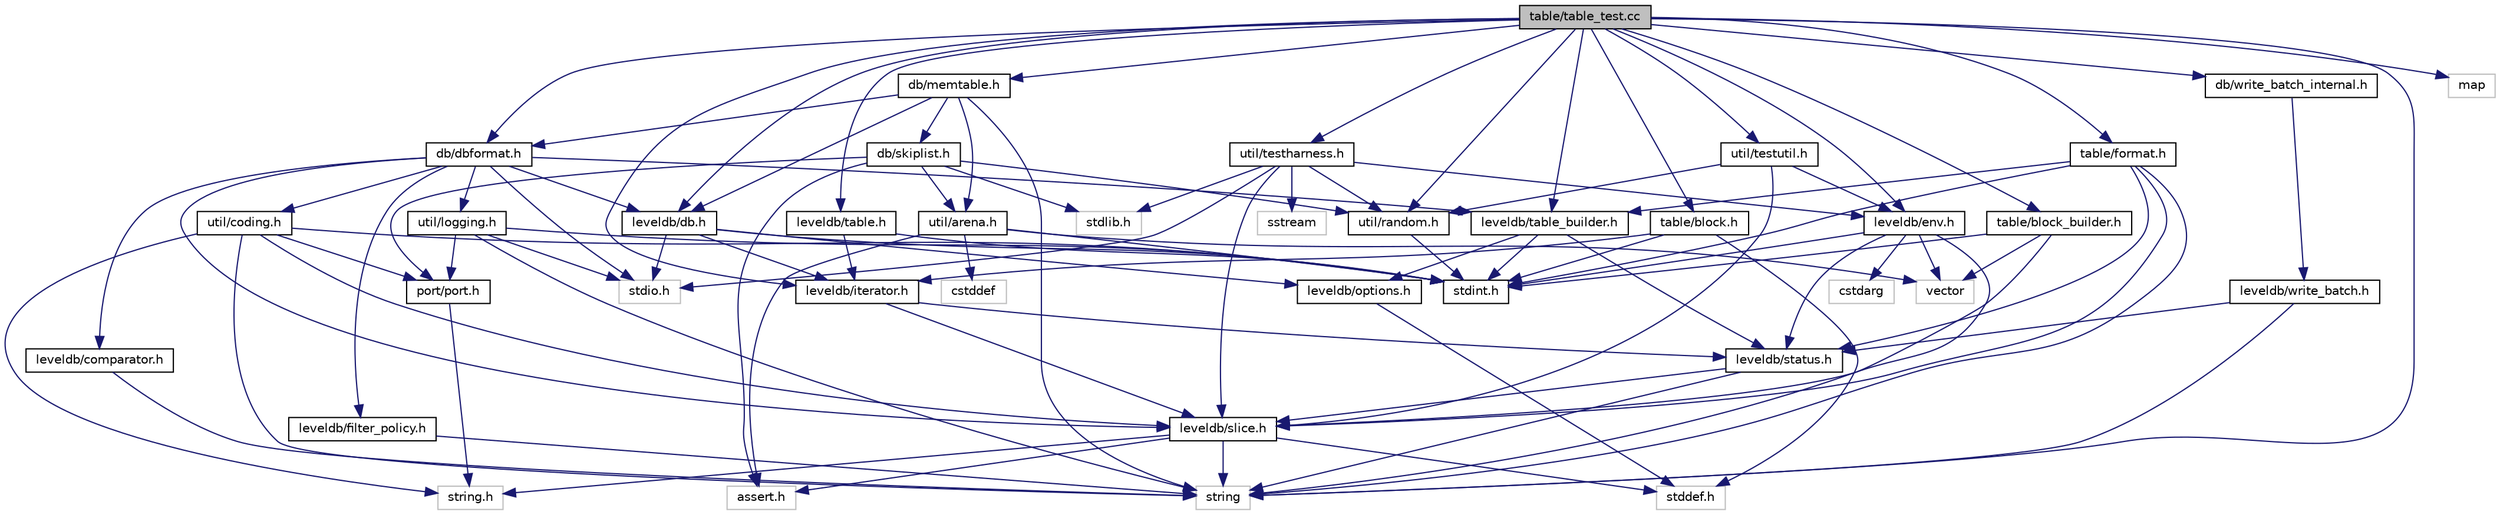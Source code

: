 digraph "table/table_test.cc"
{
  edge [fontname="Helvetica",fontsize="10",labelfontname="Helvetica",labelfontsize="10"];
  node [fontname="Helvetica",fontsize="10",shape=record];
  Node1 [label="table/table_test.cc",height=0.2,width=0.4,color="black", fillcolor="grey75", style="filled" fontcolor="black"];
  Node1 -> Node2 [color="midnightblue",fontsize="10",style="solid"];
  Node2 [label="leveldb/table.h",height=0.2,width=0.4,color="black", fillcolor="white", style="filled",URL="$table_8h.html"];
  Node2 -> Node3 [color="midnightblue",fontsize="10",style="solid"];
  Node3 [label="stdint.h",height=0.2,width=0.4,color="black", fillcolor="white", style="filled",URL="$stdint_8h.html"];
  Node2 -> Node4 [color="midnightblue",fontsize="10",style="solid"];
  Node4 [label="leveldb/iterator.h",height=0.2,width=0.4,color="black", fillcolor="white", style="filled",URL="$iterator_8h.html"];
  Node4 -> Node5 [color="midnightblue",fontsize="10",style="solid"];
  Node5 [label="leveldb/slice.h",height=0.2,width=0.4,color="black", fillcolor="white", style="filled",URL="$slice_8h.html"];
  Node5 -> Node6 [color="midnightblue",fontsize="10",style="solid"];
  Node6 [label="assert.h",height=0.2,width=0.4,color="grey75", fillcolor="white", style="filled"];
  Node5 -> Node7 [color="midnightblue",fontsize="10",style="solid"];
  Node7 [label="stddef.h",height=0.2,width=0.4,color="grey75", fillcolor="white", style="filled"];
  Node5 -> Node8 [color="midnightblue",fontsize="10",style="solid"];
  Node8 [label="string.h",height=0.2,width=0.4,color="grey75", fillcolor="white", style="filled"];
  Node5 -> Node9 [color="midnightblue",fontsize="10",style="solid"];
  Node9 [label="string",height=0.2,width=0.4,color="grey75", fillcolor="white", style="filled"];
  Node4 -> Node10 [color="midnightblue",fontsize="10",style="solid"];
  Node10 [label="leveldb/status.h",height=0.2,width=0.4,color="black", fillcolor="white", style="filled",URL="$status_8h.html"];
  Node10 -> Node9 [color="midnightblue",fontsize="10",style="solid"];
  Node10 -> Node5 [color="midnightblue",fontsize="10",style="solid"];
  Node1 -> Node11 [color="midnightblue",fontsize="10",style="solid"];
  Node11 [label="map",height=0.2,width=0.4,color="grey75", fillcolor="white", style="filled"];
  Node1 -> Node9 [color="midnightblue",fontsize="10",style="solid"];
  Node1 -> Node12 [color="midnightblue",fontsize="10",style="solid"];
  Node12 [label="db/dbformat.h",height=0.2,width=0.4,color="black", fillcolor="white", style="filled",URL="$dbformat_8h.html"];
  Node12 -> Node13 [color="midnightblue",fontsize="10",style="solid"];
  Node13 [label="stdio.h",height=0.2,width=0.4,color="grey75", fillcolor="white", style="filled"];
  Node12 -> Node14 [color="midnightblue",fontsize="10",style="solid"];
  Node14 [label="leveldb/comparator.h",height=0.2,width=0.4,color="black", fillcolor="white", style="filled",URL="$comparator_8h.html"];
  Node14 -> Node9 [color="midnightblue",fontsize="10",style="solid"];
  Node12 -> Node15 [color="midnightblue",fontsize="10",style="solid"];
  Node15 [label="leveldb/db.h",height=0.2,width=0.4,color="black", fillcolor="white", style="filled",URL="$db_8h.html"];
  Node15 -> Node3 [color="midnightblue",fontsize="10",style="solid"];
  Node15 -> Node13 [color="midnightblue",fontsize="10",style="solid"];
  Node15 -> Node4 [color="midnightblue",fontsize="10",style="solid"];
  Node15 -> Node16 [color="midnightblue",fontsize="10",style="solid"];
  Node16 [label="leveldb/options.h",height=0.2,width=0.4,color="black", fillcolor="white", style="filled",URL="$options_8h.html"];
  Node16 -> Node7 [color="midnightblue",fontsize="10",style="solid"];
  Node12 -> Node17 [color="midnightblue",fontsize="10",style="solid"];
  Node17 [label="leveldb/filter_policy.h",height=0.2,width=0.4,color="black", fillcolor="white", style="filled",URL="$filter__policy_8h.html"];
  Node17 -> Node9 [color="midnightblue",fontsize="10",style="solid"];
  Node12 -> Node5 [color="midnightblue",fontsize="10",style="solid"];
  Node12 -> Node18 [color="midnightblue",fontsize="10",style="solid"];
  Node18 [label="leveldb/table_builder.h",height=0.2,width=0.4,color="black", fillcolor="white", style="filled",URL="$table__builder_8h.html"];
  Node18 -> Node3 [color="midnightblue",fontsize="10",style="solid"];
  Node18 -> Node16 [color="midnightblue",fontsize="10",style="solid"];
  Node18 -> Node10 [color="midnightblue",fontsize="10",style="solid"];
  Node12 -> Node19 [color="midnightblue",fontsize="10",style="solid"];
  Node19 [label="util/coding.h",height=0.2,width=0.4,color="black", fillcolor="white", style="filled",URL="$coding_8h.html"];
  Node19 -> Node3 [color="midnightblue",fontsize="10",style="solid"];
  Node19 -> Node8 [color="midnightblue",fontsize="10",style="solid"];
  Node19 -> Node9 [color="midnightblue",fontsize="10",style="solid"];
  Node19 -> Node5 [color="midnightblue",fontsize="10",style="solid"];
  Node19 -> Node20 [color="midnightblue",fontsize="10",style="solid"];
  Node20 [label="port/port.h",height=0.2,width=0.4,color="black", fillcolor="white", style="filled",URL="$port_8h.html"];
  Node20 -> Node8 [color="midnightblue",fontsize="10",style="solid"];
  Node12 -> Node21 [color="midnightblue",fontsize="10",style="solid"];
  Node21 [label="util/logging.h",height=0.2,width=0.4,color="black", fillcolor="white", style="filled",URL="$logging_8h.html"];
  Node21 -> Node13 [color="midnightblue",fontsize="10",style="solid"];
  Node21 -> Node3 [color="midnightblue",fontsize="10",style="solid"];
  Node21 -> Node9 [color="midnightblue",fontsize="10",style="solid"];
  Node21 -> Node20 [color="midnightblue",fontsize="10",style="solid"];
  Node1 -> Node22 [color="midnightblue",fontsize="10",style="solid"];
  Node22 [label="db/memtable.h",height=0.2,width=0.4,color="black", fillcolor="white", style="filled",URL="$memtable_8h.html"];
  Node22 -> Node9 [color="midnightblue",fontsize="10",style="solid"];
  Node22 -> Node15 [color="midnightblue",fontsize="10",style="solid"];
  Node22 -> Node12 [color="midnightblue",fontsize="10",style="solid"];
  Node22 -> Node23 [color="midnightblue",fontsize="10",style="solid"];
  Node23 [label="db/skiplist.h",height=0.2,width=0.4,color="black", fillcolor="white", style="filled",URL="$skiplist_8h.html"];
  Node23 -> Node6 [color="midnightblue",fontsize="10",style="solid"];
  Node23 -> Node24 [color="midnightblue",fontsize="10",style="solid"];
  Node24 [label="stdlib.h",height=0.2,width=0.4,color="grey75", fillcolor="white", style="filled"];
  Node23 -> Node20 [color="midnightblue",fontsize="10",style="solid"];
  Node23 -> Node25 [color="midnightblue",fontsize="10",style="solid"];
  Node25 [label="util/arena.h",height=0.2,width=0.4,color="black", fillcolor="white", style="filled",URL="$arena_8h.html"];
  Node25 -> Node26 [color="midnightblue",fontsize="10",style="solid"];
  Node26 [label="cstddef",height=0.2,width=0.4,color="grey75", fillcolor="white", style="filled"];
  Node25 -> Node27 [color="midnightblue",fontsize="10",style="solid"];
  Node27 [label="vector",height=0.2,width=0.4,color="grey75", fillcolor="white", style="filled"];
  Node25 -> Node6 [color="midnightblue",fontsize="10",style="solid"];
  Node25 -> Node3 [color="midnightblue",fontsize="10",style="solid"];
  Node23 -> Node28 [color="midnightblue",fontsize="10",style="solid"];
  Node28 [label="util/random.h",height=0.2,width=0.4,color="black", fillcolor="white", style="filled",URL="$random_8h.html"];
  Node28 -> Node3 [color="midnightblue",fontsize="10",style="solid"];
  Node22 -> Node25 [color="midnightblue",fontsize="10",style="solid"];
  Node1 -> Node29 [color="midnightblue",fontsize="10",style="solid"];
  Node29 [label="db/write_batch_internal.h",height=0.2,width=0.4,color="black", fillcolor="white", style="filled",URL="$write__batch__internal_8h.html"];
  Node29 -> Node30 [color="midnightblue",fontsize="10",style="solid"];
  Node30 [label="leveldb/write_batch.h",height=0.2,width=0.4,color="black", fillcolor="white", style="filled",URL="$write__batch_8h.html"];
  Node30 -> Node9 [color="midnightblue",fontsize="10",style="solid"];
  Node30 -> Node10 [color="midnightblue",fontsize="10",style="solid"];
  Node1 -> Node15 [color="midnightblue",fontsize="10",style="solid"];
  Node1 -> Node31 [color="midnightblue",fontsize="10",style="solid"];
  Node31 [label="leveldb/env.h",height=0.2,width=0.4,color="black", fillcolor="white", style="filled",URL="$env_8h.html"];
  Node31 -> Node32 [color="midnightblue",fontsize="10",style="solid"];
  Node32 [label="cstdarg",height=0.2,width=0.4,color="grey75", fillcolor="white", style="filled"];
  Node31 -> Node9 [color="midnightblue",fontsize="10",style="solid"];
  Node31 -> Node27 [color="midnightblue",fontsize="10",style="solid"];
  Node31 -> Node3 [color="midnightblue",fontsize="10",style="solid"];
  Node31 -> Node10 [color="midnightblue",fontsize="10",style="solid"];
  Node1 -> Node4 [color="midnightblue",fontsize="10",style="solid"];
  Node1 -> Node18 [color="midnightblue",fontsize="10",style="solid"];
  Node1 -> Node33 [color="midnightblue",fontsize="10",style="solid"];
  Node33 [label="table/block.h",height=0.2,width=0.4,color="black", fillcolor="white", style="filled",URL="$block_8h.html"];
  Node33 -> Node7 [color="midnightblue",fontsize="10",style="solid"];
  Node33 -> Node3 [color="midnightblue",fontsize="10",style="solid"];
  Node33 -> Node4 [color="midnightblue",fontsize="10",style="solid"];
  Node1 -> Node34 [color="midnightblue",fontsize="10",style="solid"];
  Node34 [label="table/block_builder.h",height=0.2,width=0.4,color="black", fillcolor="white", style="filled",URL="$block__builder_8h.html"];
  Node34 -> Node27 [color="midnightblue",fontsize="10",style="solid"];
  Node34 -> Node3 [color="midnightblue",fontsize="10",style="solid"];
  Node34 -> Node5 [color="midnightblue",fontsize="10",style="solid"];
  Node1 -> Node35 [color="midnightblue",fontsize="10",style="solid"];
  Node35 [label="table/format.h",height=0.2,width=0.4,color="black", fillcolor="white", style="filled",URL="$format_8h.html"];
  Node35 -> Node9 [color="midnightblue",fontsize="10",style="solid"];
  Node35 -> Node3 [color="midnightblue",fontsize="10",style="solid"];
  Node35 -> Node5 [color="midnightblue",fontsize="10",style="solid"];
  Node35 -> Node10 [color="midnightblue",fontsize="10",style="solid"];
  Node35 -> Node18 [color="midnightblue",fontsize="10",style="solid"];
  Node1 -> Node28 [color="midnightblue",fontsize="10",style="solid"];
  Node1 -> Node36 [color="midnightblue",fontsize="10",style="solid"];
  Node36 [label="util/testharness.h",height=0.2,width=0.4,color="black", fillcolor="white", style="filled",URL="$testharness_8h.html"];
  Node36 -> Node13 [color="midnightblue",fontsize="10",style="solid"];
  Node36 -> Node24 [color="midnightblue",fontsize="10",style="solid"];
  Node36 -> Node37 [color="midnightblue",fontsize="10",style="solid"];
  Node37 [label="sstream",height=0.2,width=0.4,color="grey75", fillcolor="white", style="filled"];
  Node36 -> Node31 [color="midnightblue",fontsize="10",style="solid"];
  Node36 -> Node5 [color="midnightblue",fontsize="10",style="solid"];
  Node36 -> Node28 [color="midnightblue",fontsize="10",style="solid"];
  Node1 -> Node38 [color="midnightblue",fontsize="10",style="solid"];
  Node38 [label="util/testutil.h",height=0.2,width=0.4,color="black", fillcolor="white", style="filled",URL="$testutil_8h.html"];
  Node38 -> Node31 [color="midnightblue",fontsize="10",style="solid"];
  Node38 -> Node5 [color="midnightblue",fontsize="10",style="solid"];
  Node38 -> Node28 [color="midnightblue",fontsize="10",style="solid"];
}

